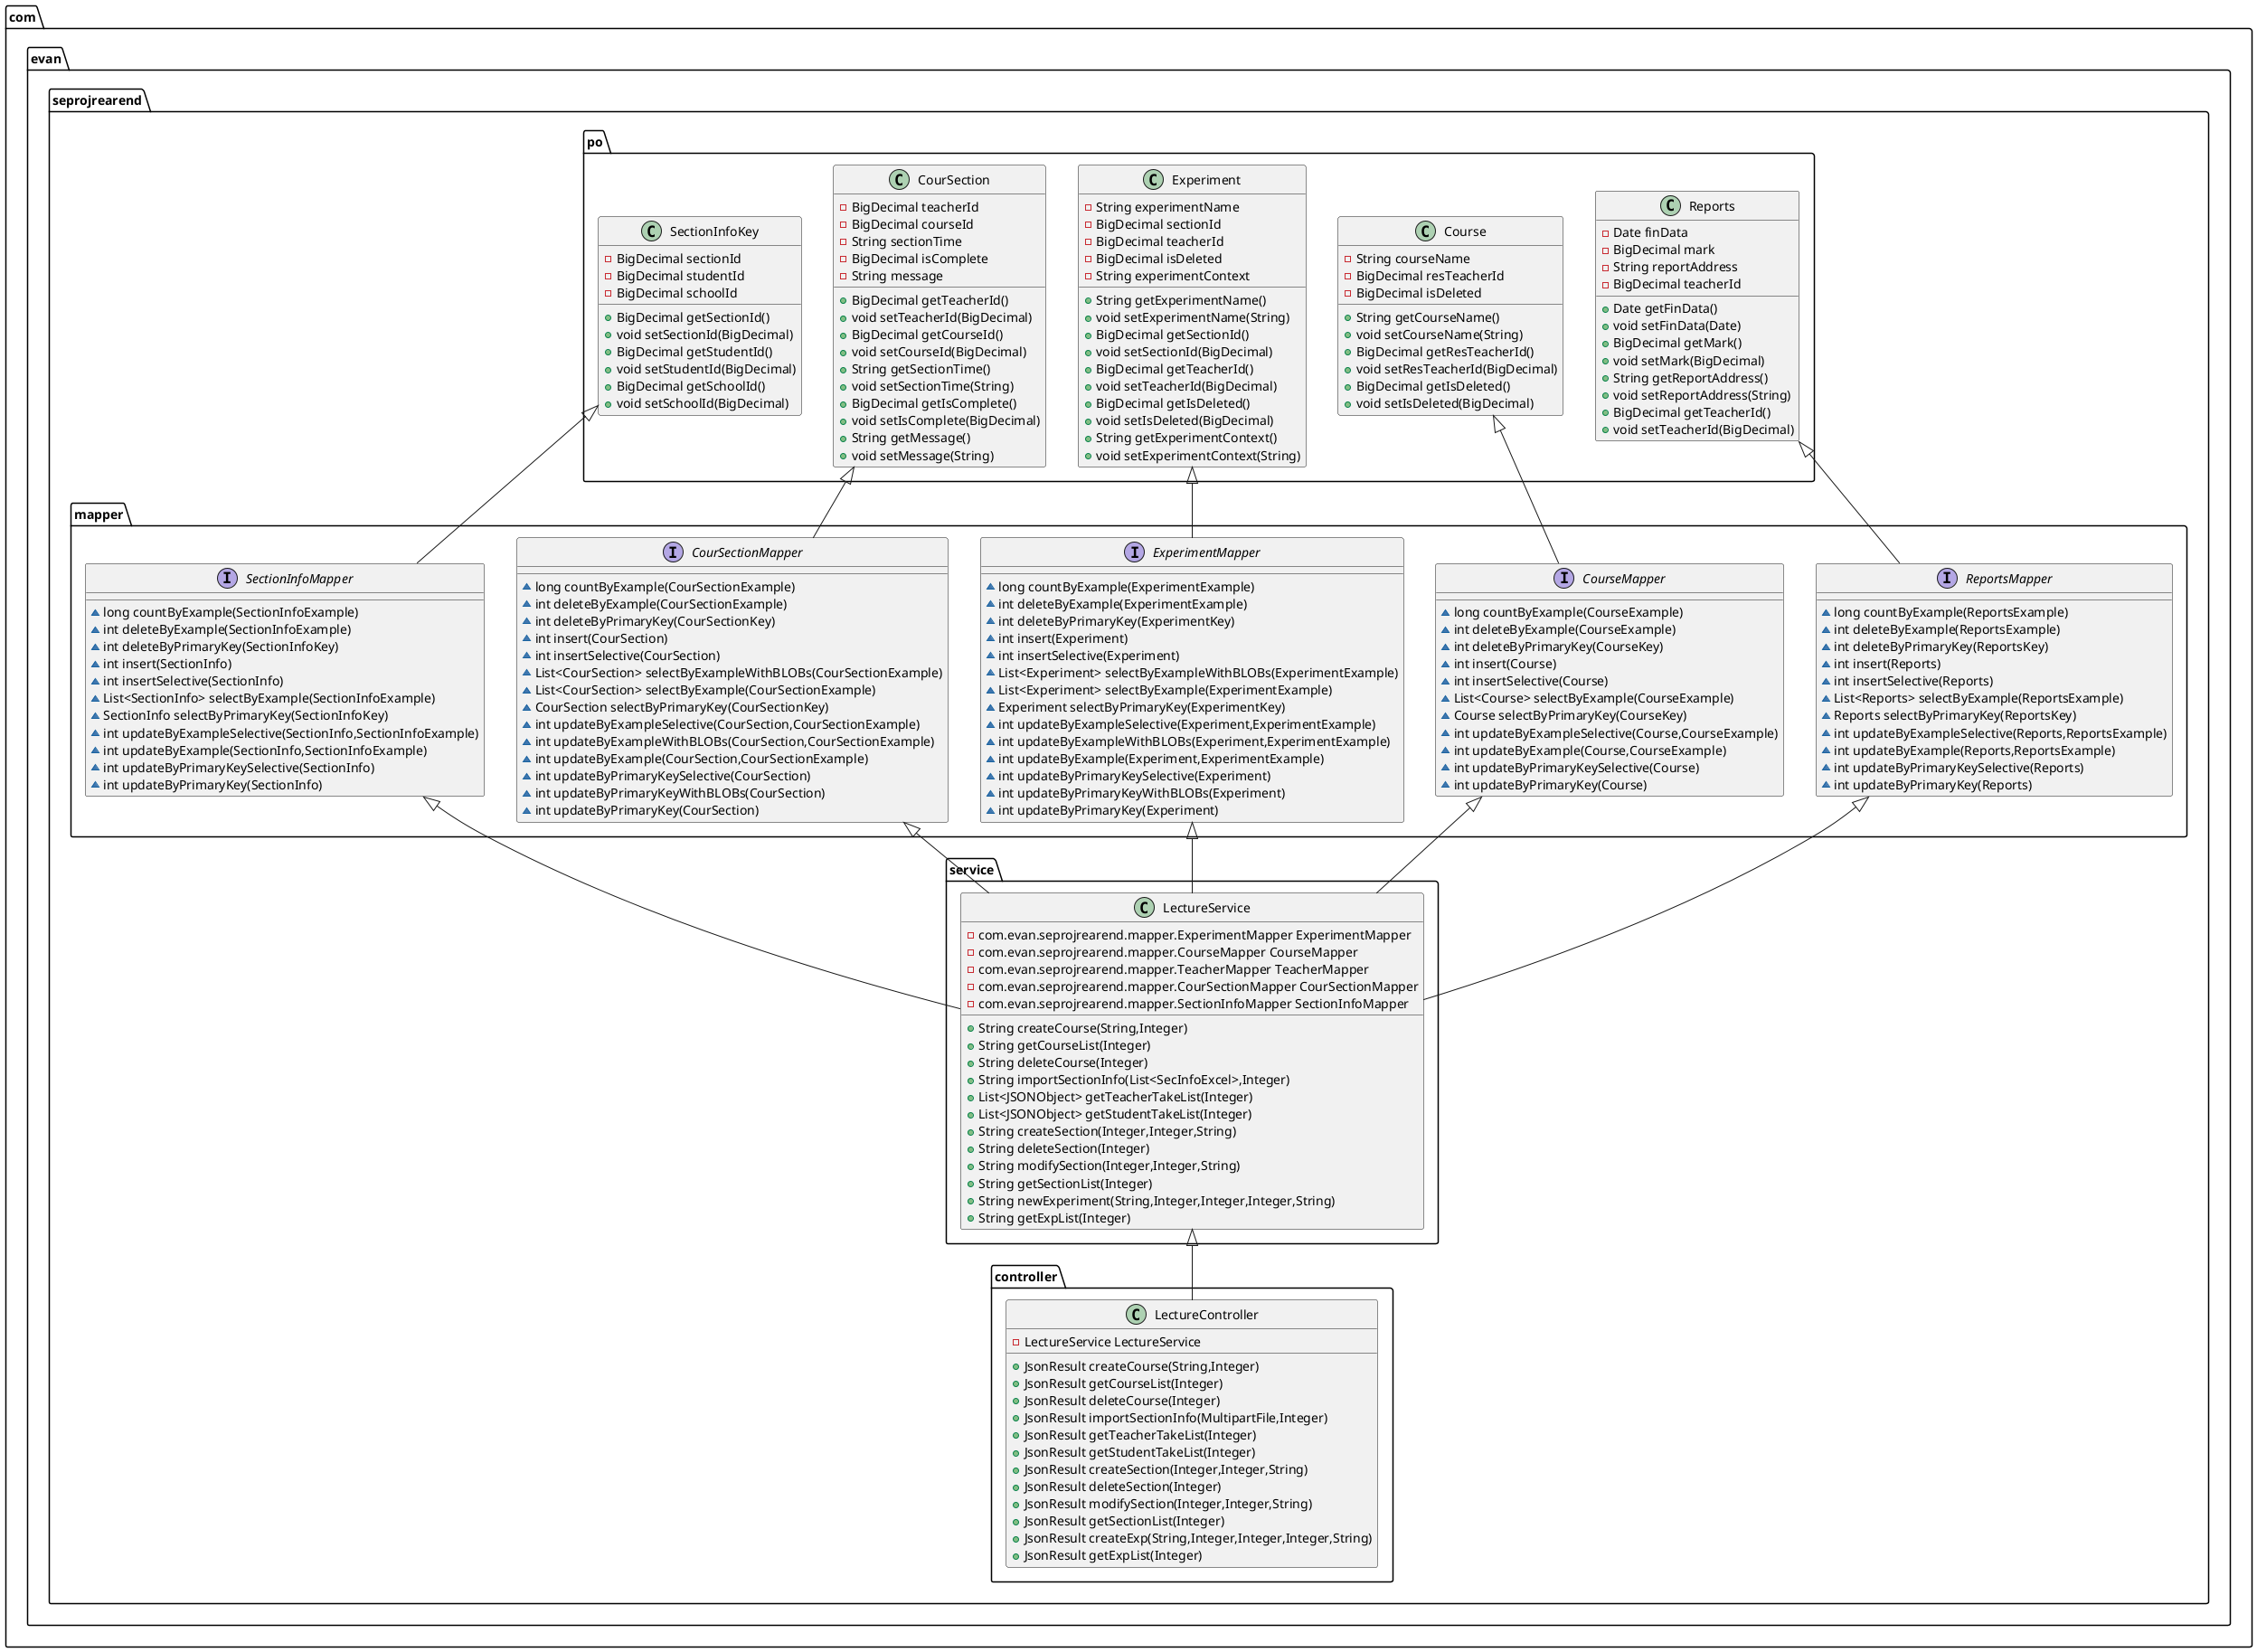 @startuml
'https://plantuml.com/class-diagram

com.evan.seprojrearend.po.Reports <|-- com.evan.seprojrearend.mapper.ReportsMapper
com.evan.seprojrearend.po.Course <|-- com.evan.seprojrearend.mapper.CourseMapper
com.evan.seprojrearend.po.Experiment <|-- com.evan.seprojrearend.mapper.ExperimentMapper
com.evan.seprojrearend.po.CourSection <|-- com.evan.seprojrearend.mapper.CourSectionMapper
com.evan.seprojrearend.po.SectionInfoKey <|-- com.evan.seprojrearend.mapper.SectionInfoMapper

com.evan.seprojrearend.mapper.ReportsMapper <|-- com.evan.seprojrearend.service.LectureService
com.evan.seprojrearend.mapper.CourseMapper <|-- com.evan.seprojrearend.service.LectureService
com.evan.seprojrearend.mapper.ExperimentMapper <|-- com.evan.seprojrearend.service.LectureService
com.evan.seprojrearend.mapper.CourSectionMapper <|-- com.evan.seprojrearend.service.LectureService
com.evan.seprojrearend.mapper.SectionInfoMapper <|-- com.evan.seprojrearend.service.LectureService

com.evan.seprojrearend.service.LectureService <|-- com.evan.seprojrearend.controller.LectureController
class com.evan.seprojrearend.po.Reports {
- Date finData
- BigDecimal mark
- String reportAddress
- BigDecimal teacherId
+ Date getFinData()
+ void setFinData(Date)
+ BigDecimal getMark()
+ void setMark(BigDecimal)
+ String getReportAddress()
+ void setReportAddress(String)
+ BigDecimal getTeacherId()
+ void setTeacherId(BigDecimal)
}

class com.evan.seprojrearend.po.Experiment {
- String experimentName
- BigDecimal sectionId
- BigDecimal teacherId
- BigDecimal isDeleted
- String experimentContext
+ String getExperimentName()
+ void setExperimentName(String)
+ BigDecimal getSectionId()
+ void setSectionId(BigDecimal)
+ BigDecimal getTeacherId()
+ void setTeacherId(BigDecimal)
+ BigDecimal getIsDeleted()
+ void setIsDeleted(BigDecimal)
+ String getExperimentContext()
+ void setExperimentContext(String)
}

class com.evan.seprojrearend.po.Course {
- String courseName
- BigDecimal resTeacherId
- BigDecimal isDeleted
+ String getCourseName()
+ void setCourseName(String)
+ BigDecimal getResTeacherId()
+ void setResTeacherId(BigDecimal)
+ BigDecimal getIsDeleted()
+ void setIsDeleted(BigDecimal)
}

class com.evan.seprojrearend.po.CourSection {
- BigDecimal teacherId
- BigDecimal courseId
- String sectionTime
- BigDecimal isComplete
- String message
+ BigDecimal getTeacherId()
+ void setTeacherId(BigDecimal)
+ BigDecimal getCourseId()
+ void setCourseId(BigDecimal)
+ String getSectionTime()
+ void setSectionTime(String)
+ BigDecimal getIsComplete()
+ void setIsComplete(BigDecimal)
+ String getMessage()
+ void setMessage(String)
}

class com.evan.seprojrearend.po.SectionInfoKey {
- BigDecimal sectionId
- BigDecimal studentId
- BigDecimal schoolId
+ BigDecimal getSectionId()
+ void setSectionId(BigDecimal)
+ BigDecimal getStudentId()
+ void setStudentId(BigDecimal)
+ BigDecimal getSchoolId()
+ void setSchoolId(BigDecimal)
}

interface com.evan.seprojrearend.mapper.ExperimentMapper {
~ long countByExample(ExperimentExample)
~ int deleteByExample(ExperimentExample)
~ int deleteByPrimaryKey(ExperimentKey)
~ int insert(Experiment)
~ int insertSelective(Experiment)
~ List<Experiment> selectByExampleWithBLOBs(ExperimentExample)
~ List<Experiment> selectByExample(ExperimentExample)
~ Experiment selectByPrimaryKey(ExperimentKey)
~ int updateByExampleSelective(Experiment,ExperimentExample)
~ int updateByExampleWithBLOBs(Experiment,ExperimentExample)
~ int updateByExample(Experiment,ExperimentExample)
~ int updateByPrimaryKeySelective(Experiment)
~ int updateByPrimaryKeyWithBLOBs(Experiment)
~ int updateByPrimaryKey(Experiment)
}
interface com.evan.seprojrearend.mapper.ReportsMapper {
~ long countByExample(ReportsExample)
~ int deleteByExample(ReportsExample)
~ int deleteByPrimaryKey(ReportsKey)
~ int insert(Reports)
~ int insertSelective(Reports)
~ List<Reports> selectByExample(ReportsExample)
~ Reports selectByPrimaryKey(ReportsKey)
~ int updateByExampleSelective(Reports,ReportsExample)
~ int updateByExample(Reports,ReportsExample)
~ int updateByPrimaryKeySelective(Reports)
~ int updateByPrimaryKey(Reports)
}

interface com.evan.seprojrearend.mapper.CourseMapper {
~ long countByExample(CourseExample)
~ int deleteByExample(CourseExample)
~ int deleteByPrimaryKey(CourseKey)
~ int insert(Course)
~ int insertSelective(Course)
~ List<Course> selectByExample(CourseExample)
~ Course selectByPrimaryKey(CourseKey)
~ int updateByExampleSelective(Course,CourseExample)
~ int updateByExample(Course,CourseExample)
~ int updateByPrimaryKeySelective(Course)
~ int updateByPrimaryKey(Course)
}

interface com.evan.seprojrearend.mapper.CourSectionMapper {
~ long countByExample(CourSectionExample)
~ int deleteByExample(CourSectionExample)
~ int deleteByPrimaryKey(CourSectionKey)
~ int insert(CourSection)
~ int insertSelective(CourSection)
~ List<CourSection> selectByExampleWithBLOBs(CourSectionExample)
~ List<CourSection> selectByExample(CourSectionExample)
~ CourSection selectByPrimaryKey(CourSectionKey)
~ int updateByExampleSelective(CourSection,CourSectionExample)
~ int updateByExampleWithBLOBs(CourSection,CourSectionExample)
~ int updateByExample(CourSection,CourSectionExample)
~ int updateByPrimaryKeySelective(CourSection)
~ int updateByPrimaryKeyWithBLOBs(CourSection)
~ int updateByPrimaryKey(CourSection)
}

interface com.evan.seprojrearend.mapper.SectionInfoMapper {
~ long countByExample(SectionInfoExample)
~ int deleteByExample(SectionInfoExample)
~ int deleteByPrimaryKey(SectionInfoKey)
~ int insert(SectionInfo)
~ int insertSelective(SectionInfo)
~ List<SectionInfo> selectByExample(SectionInfoExample)
~ SectionInfo selectByPrimaryKey(SectionInfoKey)
~ int updateByExampleSelective(SectionInfo,SectionInfoExample)
~ int updateByExample(SectionInfo,SectionInfoExample)
~ int updateByPrimaryKeySelective(SectionInfo)
~ int updateByPrimaryKey(SectionInfo)
}

class com.evan.seprojrearend.service.LectureService {
- com.evan.seprojrearend.mapper.ExperimentMapper ExperimentMapper
- com.evan.seprojrearend.mapper.CourseMapper CourseMapper
- com.evan.seprojrearend.mapper.TeacherMapper TeacherMapper
- com.evan.seprojrearend.mapper.CourSectionMapper CourSectionMapper
- com.evan.seprojrearend.mapper.SectionInfoMapper SectionInfoMapper
+ String createCourse(String,Integer)
+ String getCourseList(Integer)
+ String deleteCourse(Integer)
+ String importSectionInfo(List<SecInfoExcel>,Integer)
+ List<JSONObject> getTeacherTakeList(Integer)
+ List<JSONObject> getStudentTakeList(Integer)
+ String createSection(Integer,Integer,String)
+ String deleteSection(Integer)
+ String modifySection(Integer,Integer,String)
+ String getSectionList(Integer)
+ String newExperiment(String,Integer,Integer,Integer,String)
+ String getExpList(Integer)
}

class com.evan.seprojrearend.controller.LectureController {
- LectureService LectureService
+ JsonResult createCourse(String,Integer)
+ JsonResult getCourseList(Integer)
+ JsonResult deleteCourse(Integer)
+ JsonResult importSectionInfo(MultipartFile,Integer)
+ JsonResult getTeacherTakeList(Integer)
+ JsonResult getStudentTakeList(Integer)
+ JsonResult createSection(Integer,Integer,String)
+ JsonResult deleteSection(Integer)
+ JsonResult modifySection(Integer,Integer,String)
+ JsonResult getSectionList(Integer)
+ JsonResult createExp(String,Integer,Integer,Integer,String)
+ JsonResult getExpList(Integer)
}

@enduml